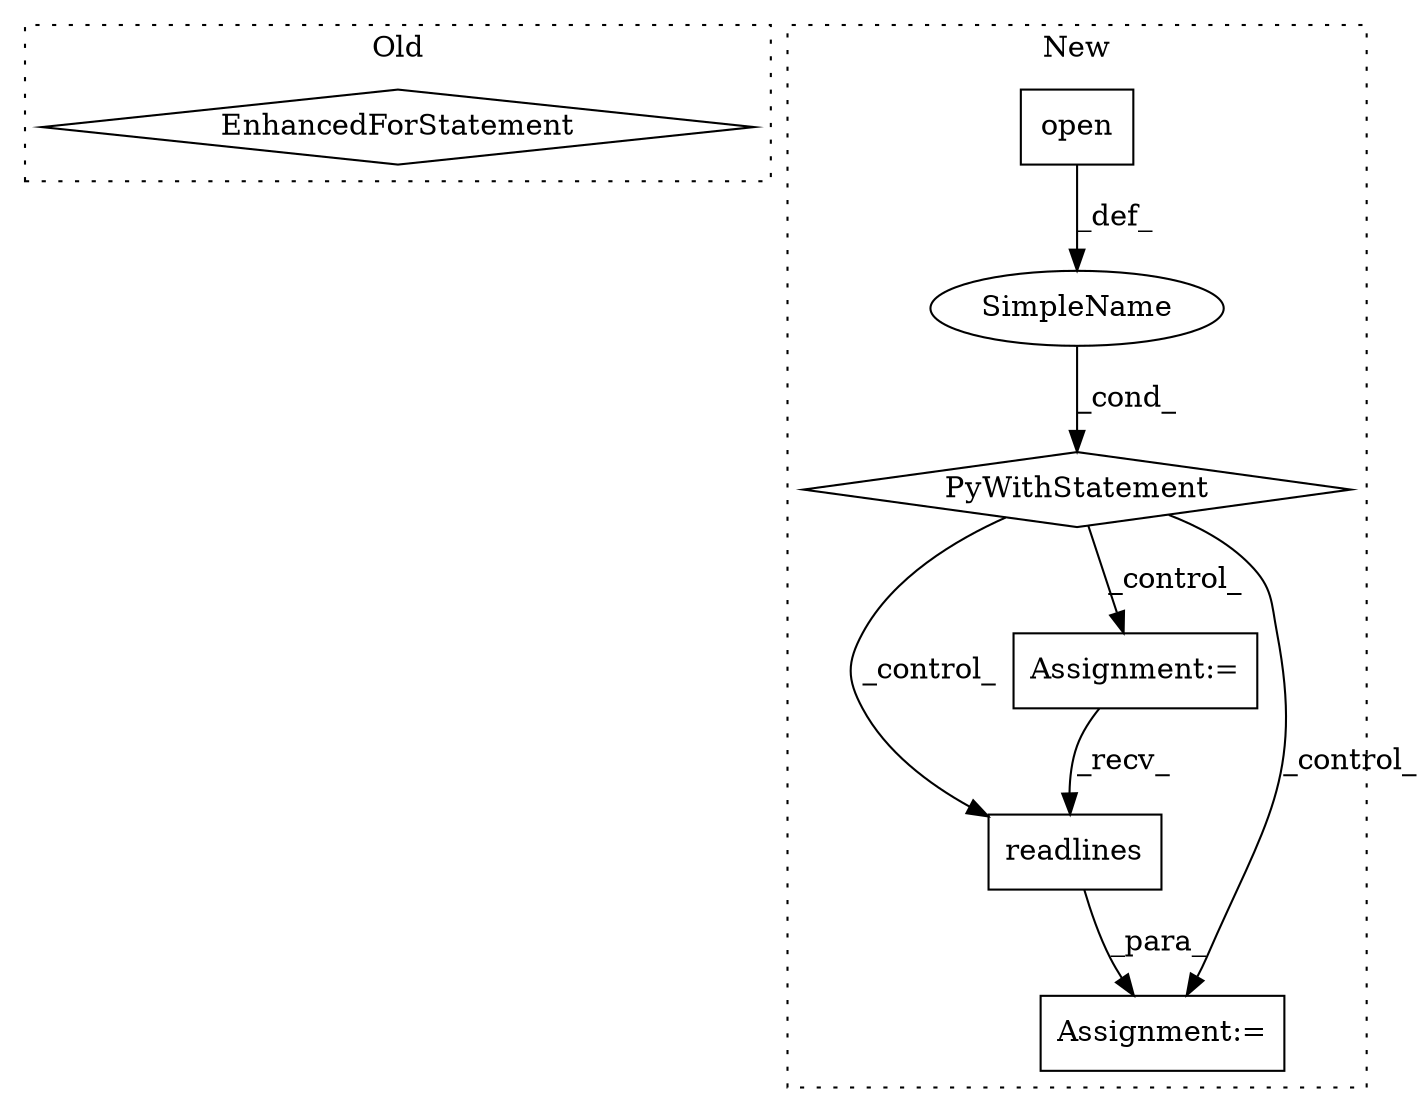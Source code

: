 digraph G {
subgraph cluster0 {
1 [label="EnhancedForStatement" a="70" s="1191,1274" l="53,2" shape="diamond"];
label = "Old";
style="dotted";
}
subgraph cluster1 {
2 [label="readlines" a="32" s="1355" l="11" shape="box"];
3 [label="Assignment:=" a="7" s="1244" l="7" shape="box"];
4 [label="Assignment:=" a="7" s="1221" l="1" shape="box"];
5 [label="SimpleName" a="42" s="" l="" shape="ellipse"];
6 [label="PyWithStatement" a="104" s="1117,1204" l="10,2" shape="diamond"];
7 [label="open" a="32" s="1127,1203" l="5,1" shape="box"];
label = "New";
style="dotted";
}
2 -> 3 [label="_para_"];
4 -> 2 [label="_recv_"];
5 -> 6 [label="_cond_"];
6 -> 2 [label="_control_"];
6 -> 3 [label="_control_"];
6 -> 4 [label="_control_"];
7 -> 5 [label="_def_"];
}